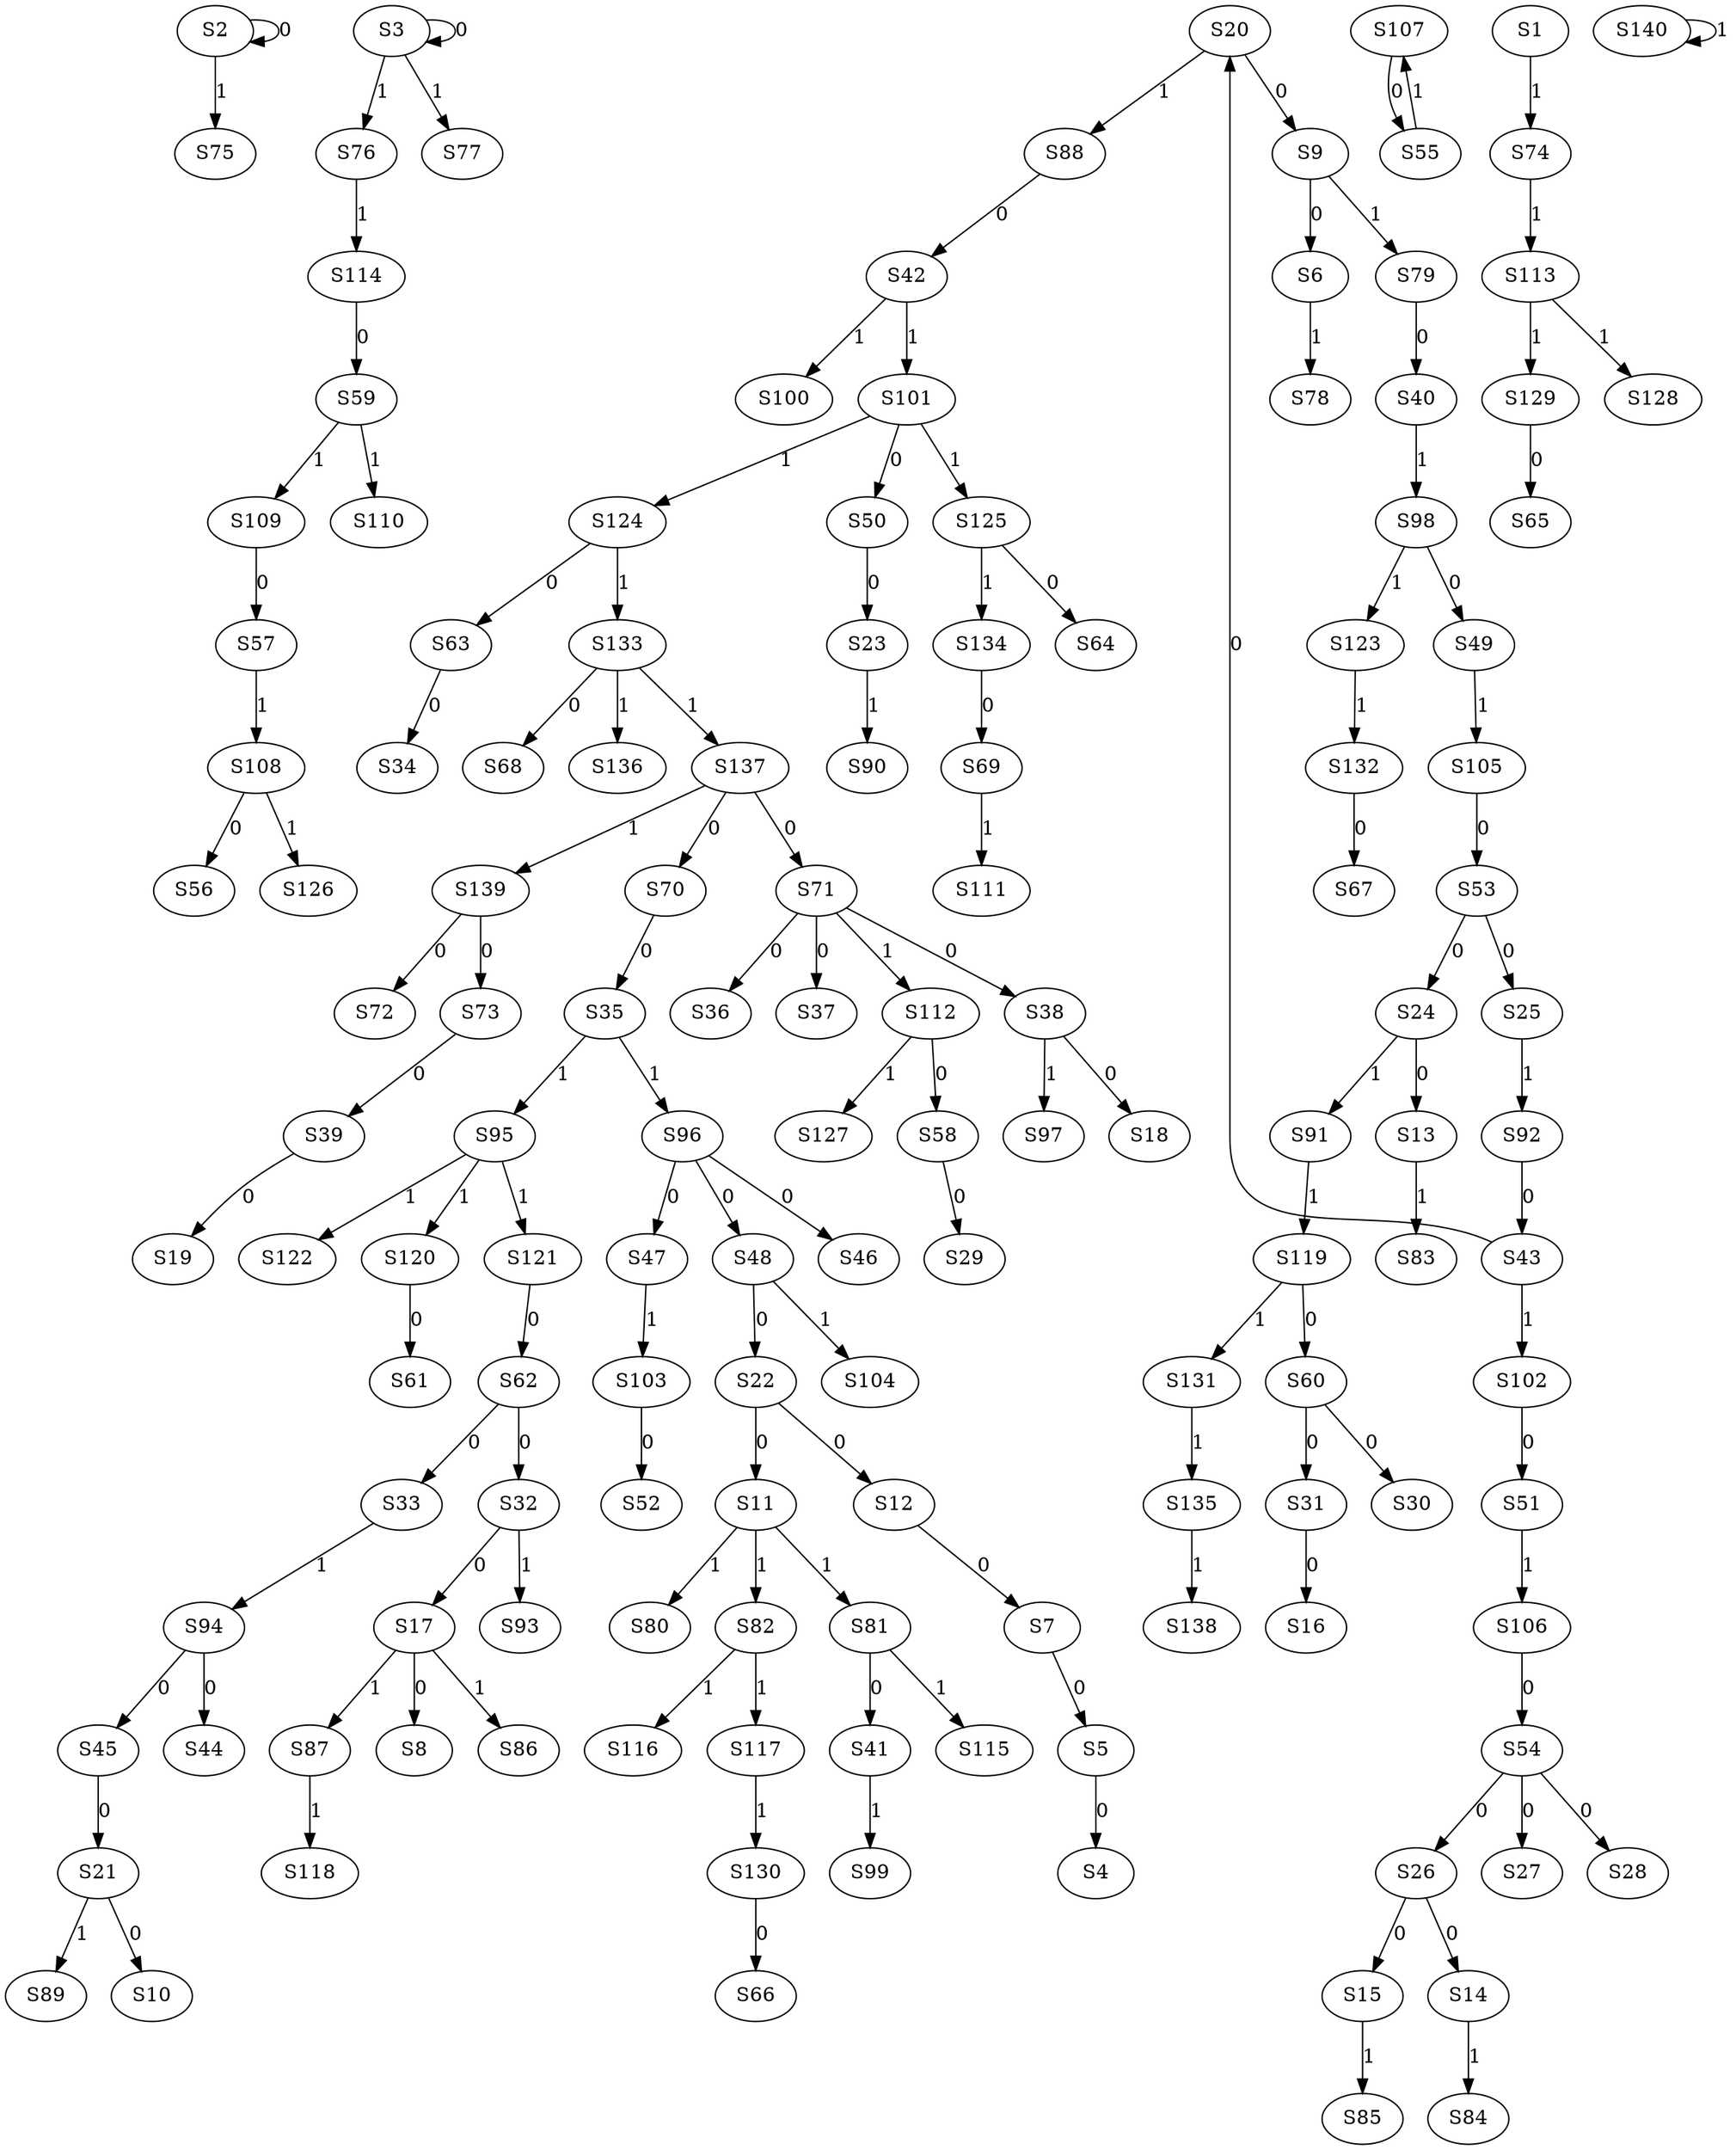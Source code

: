 strict digraph {
	S2 -> S2 [ label = 0 ];
	S3 -> S3 [ label = 0 ];
	S5 -> S4 [ label = 0 ];
	S7 -> S5 [ label = 0 ];
	S9 -> S6 [ label = 0 ];
	S12 -> S7 [ label = 0 ];
	S17 -> S8 [ label = 0 ];
	S20 -> S9 [ label = 0 ];
	S21 -> S10 [ label = 0 ];
	S22 -> S11 [ label = 0 ];
	S22 -> S12 [ label = 0 ];
	S24 -> S13 [ label = 0 ];
	S26 -> S14 [ label = 0 ];
	S26 -> S15 [ label = 0 ];
	S31 -> S16 [ label = 0 ];
	S32 -> S17 [ label = 0 ];
	S38 -> S18 [ label = 0 ];
	S39 -> S19 [ label = 0 ];
	S43 -> S20 [ label = 0 ];
	S45 -> S21 [ label = 0 ];
	S48 -> S22 [ label = 0 ];
	S50 -> S23 [ label = 0 ];
	S53 -> S24 [ label = 0 ];
	S53 -> S25 [ label = 0 ];
	S54 -> S26 [ label = 0 ];
	S54 -> S27 [ label = 0 ];
	S54 -> S28 [ label = 0 ];
	S58 -> S29 [ label = 0 ];
	S60 -> S30 [ label = 0 ];
	S60 -> S31 [ label = 0 ];
	S62 -> S32 [ label = 0 ];
	S62 -> S33 [ label = 0 ];
	S63 -> S34 [ label = 0 ];
	S70 -> S35 [ label = 0 ];
	S71 -> S36 [ label = 0 ];
	S71 -> S37 [ label = 0 ];
	S71 -> S38 [ label = 0 ];
	S73 -> S39 [ label = 0 ];
	S79 -> S40 [ label = 0 ];
	S81 -> S41 [ label = 0 ];
	S88 -> S42 [ label = 0 ];
	S92 -> S43 [ label = 0 ];
	S94 -> S44 [ label = 0 ];
	S94 -> S45 [ label = 0 ];
	S96 -> S46 [ label = 0 ];
	S96 -> S47 [ label = 0 ];
	S96 -> S48 [ label = 0 ];
	S98 -> S49 [ label = 0 ];
	S101 -> S50 [ label = 0 ];
	S102 -> S51 [ label = 0 ];
	S103 -> S52 [ label = 0 ];
	S105 -> S53 [ label = 0 ];
	S106 -> S54 [ label = 0 ];
	S107 -> S55 [ label = 0 ];
	S108 -> S56 [ label = 0 ];
	S109 -> S57 [ label = 0 ];
	S112 -> S58 [ label = 0 ];
	S114 -> S59 [ label = 0 ];
	S119 -> S60 [ label = 0 ];
	S120 -> S61 [ label = 0 ];
	S121 -> S62 [ label = 0 ];
	S124 -> S63 [ label = 0 ];
	S125 -> S64 [ label = 0 ];
	S129 -> S65 [ label = 0 ];
	S130 -> S66 [ label = 0 ];
	S132 -> S67 [ label = 0 ];
	S133 -> S68 [ label = 0 ];
	S134 -> S69 [ label = 0 ];
	S137 -> S70 [ label = 0 ];
	S137 -> S71 [ label = 0 ];
	S139 -> S72 [ label = 0 ];
	S139 -> S73 [ label = 0 ];
	S1 -> S74 [ label = 1 ];
	S2 -> S75 [ label = 1 ];
	S3 -> S76 [ label = 1 ];
	S3 -> S77 [ label = 1 ];
	S6 -> S78 [ label = 1 ];
	S9 -> S79 [ label = 1 ];
	S11 -> S80 [ label = 1 ];
	S11 -> S81 [ label = 1 ];
	S11 -> S82 [ label = 1 ];
	S13 -> S83 [ label = 1 ];
	S14 -> S84 [ label = 1 ];
	S15 -> S85 [ label = 1 ];
	S17 -> S86 [ label = 1 ];
	S17 -> S87 [ label = 1 ];
	S20 -> S88 [ label = 1 ];
	S21 -> S89 [ label = 1 ];
	S23 -> S90 [ label = 1 ];
	S24 -> S91 [ label = 1 ];
	S25 -> S92 [ label = 1 ];
	S32 -> S93 [ label = 1 ];
	S33 -> S94 [ label = 1 ];
	S35 -> S95 [ label = 1 ];
	S35 -> S96 [ label = 1 ];
	S38 -> S97 [ label = 1 ];
	S40 -> S98 [ label = 1 ];
	S41 -> S99 [ label = 1 ];
	S42 -> S100 [ label = 1 ];
	S42 -> S101 [ label = 1 ];
	S43 -> S102 [ label = 1 ];
	S47 -> S103 [ label = 1 ];
	S48 -> S104 [ label = 1 ];
	S49 -> S105 [ label = 1 ];
	S51 -> S106 [ label = 1 ];
	S55 -> S107 [ label = 1 ];
	S57 -> S108 [ label = 1 ];
	S59 -> S109 [ label = 1 ];
	S59 -> S110 [ label = 1 ];
	S69 -> S111 [ label = 1 ];
	S71 -> S112 [ label = 1 ];
	S74 -> S113 [ label = 1 ];
	S76 -> S114 [ label = 1 ];
	S81 -> S115 [ label = 1 ];
	S82 -> S116 [ label = 1 ];
	S82 -> S117 [ label = 1 ];
	S87 -> S118 [ label = 1 ];
	S91 -> S119 [ label = 1 ];
	S95 -> S120 [ label = 1 ];
	S95 -> S121 [ label = 1 ];
	S95 -> S122 [ label = 1 ];
	S98 -> S123 [ label = 1 ];
	S101 -> S124 [ label = 1 ];
	S101 -> S125 [ label = 1 ];
	S108 -> S126 [ label = 1 ];
	S112 -> S127 [ label = 1 ];
	S113 -> S128 [ label = 1 ];
	S113 -> S129 [ label = 1 ];
	S117 -> S130 [ label = 1 ];
	S119 -> S131 [ label = 1 ];
	S123 -> S132 [ label = 1 ];
	S124 -> S133 [ label = 1 ];
	S125 -> S134 [ label = 1 ];
	S131 -> S135 [ label = 1 ];
	S133 -> S136 [ label = 1 ];
	S133 -> S137 [ label = 1 ];
	S135 -> S138 [ label = 1 ];
	S137 -> S139 [ label = 1 ];
	S140 -> S140 [ label = 1 ];
}